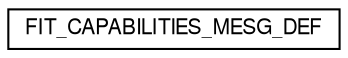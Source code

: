 digraph "Graphical Class Hierarchy"
{
  edge [fontname="FreeSans",fontsize="10",labelfontname="FreeSans",labelfontsize="10"];
  node [fontname="FreeSans",fontsize="10",shape=record];
  rankdir="LR";
  Node1 [label="FIT_CAPABILITIES_MESG_DEF",height=0.2,width=0.4,color="black", fillcolor="white", style="filled",URL="$struct_f_i_t___c_a_p_a_b_i_l_i_t_i_e_s___m_e_s_g___d_e_f.html"];
}
